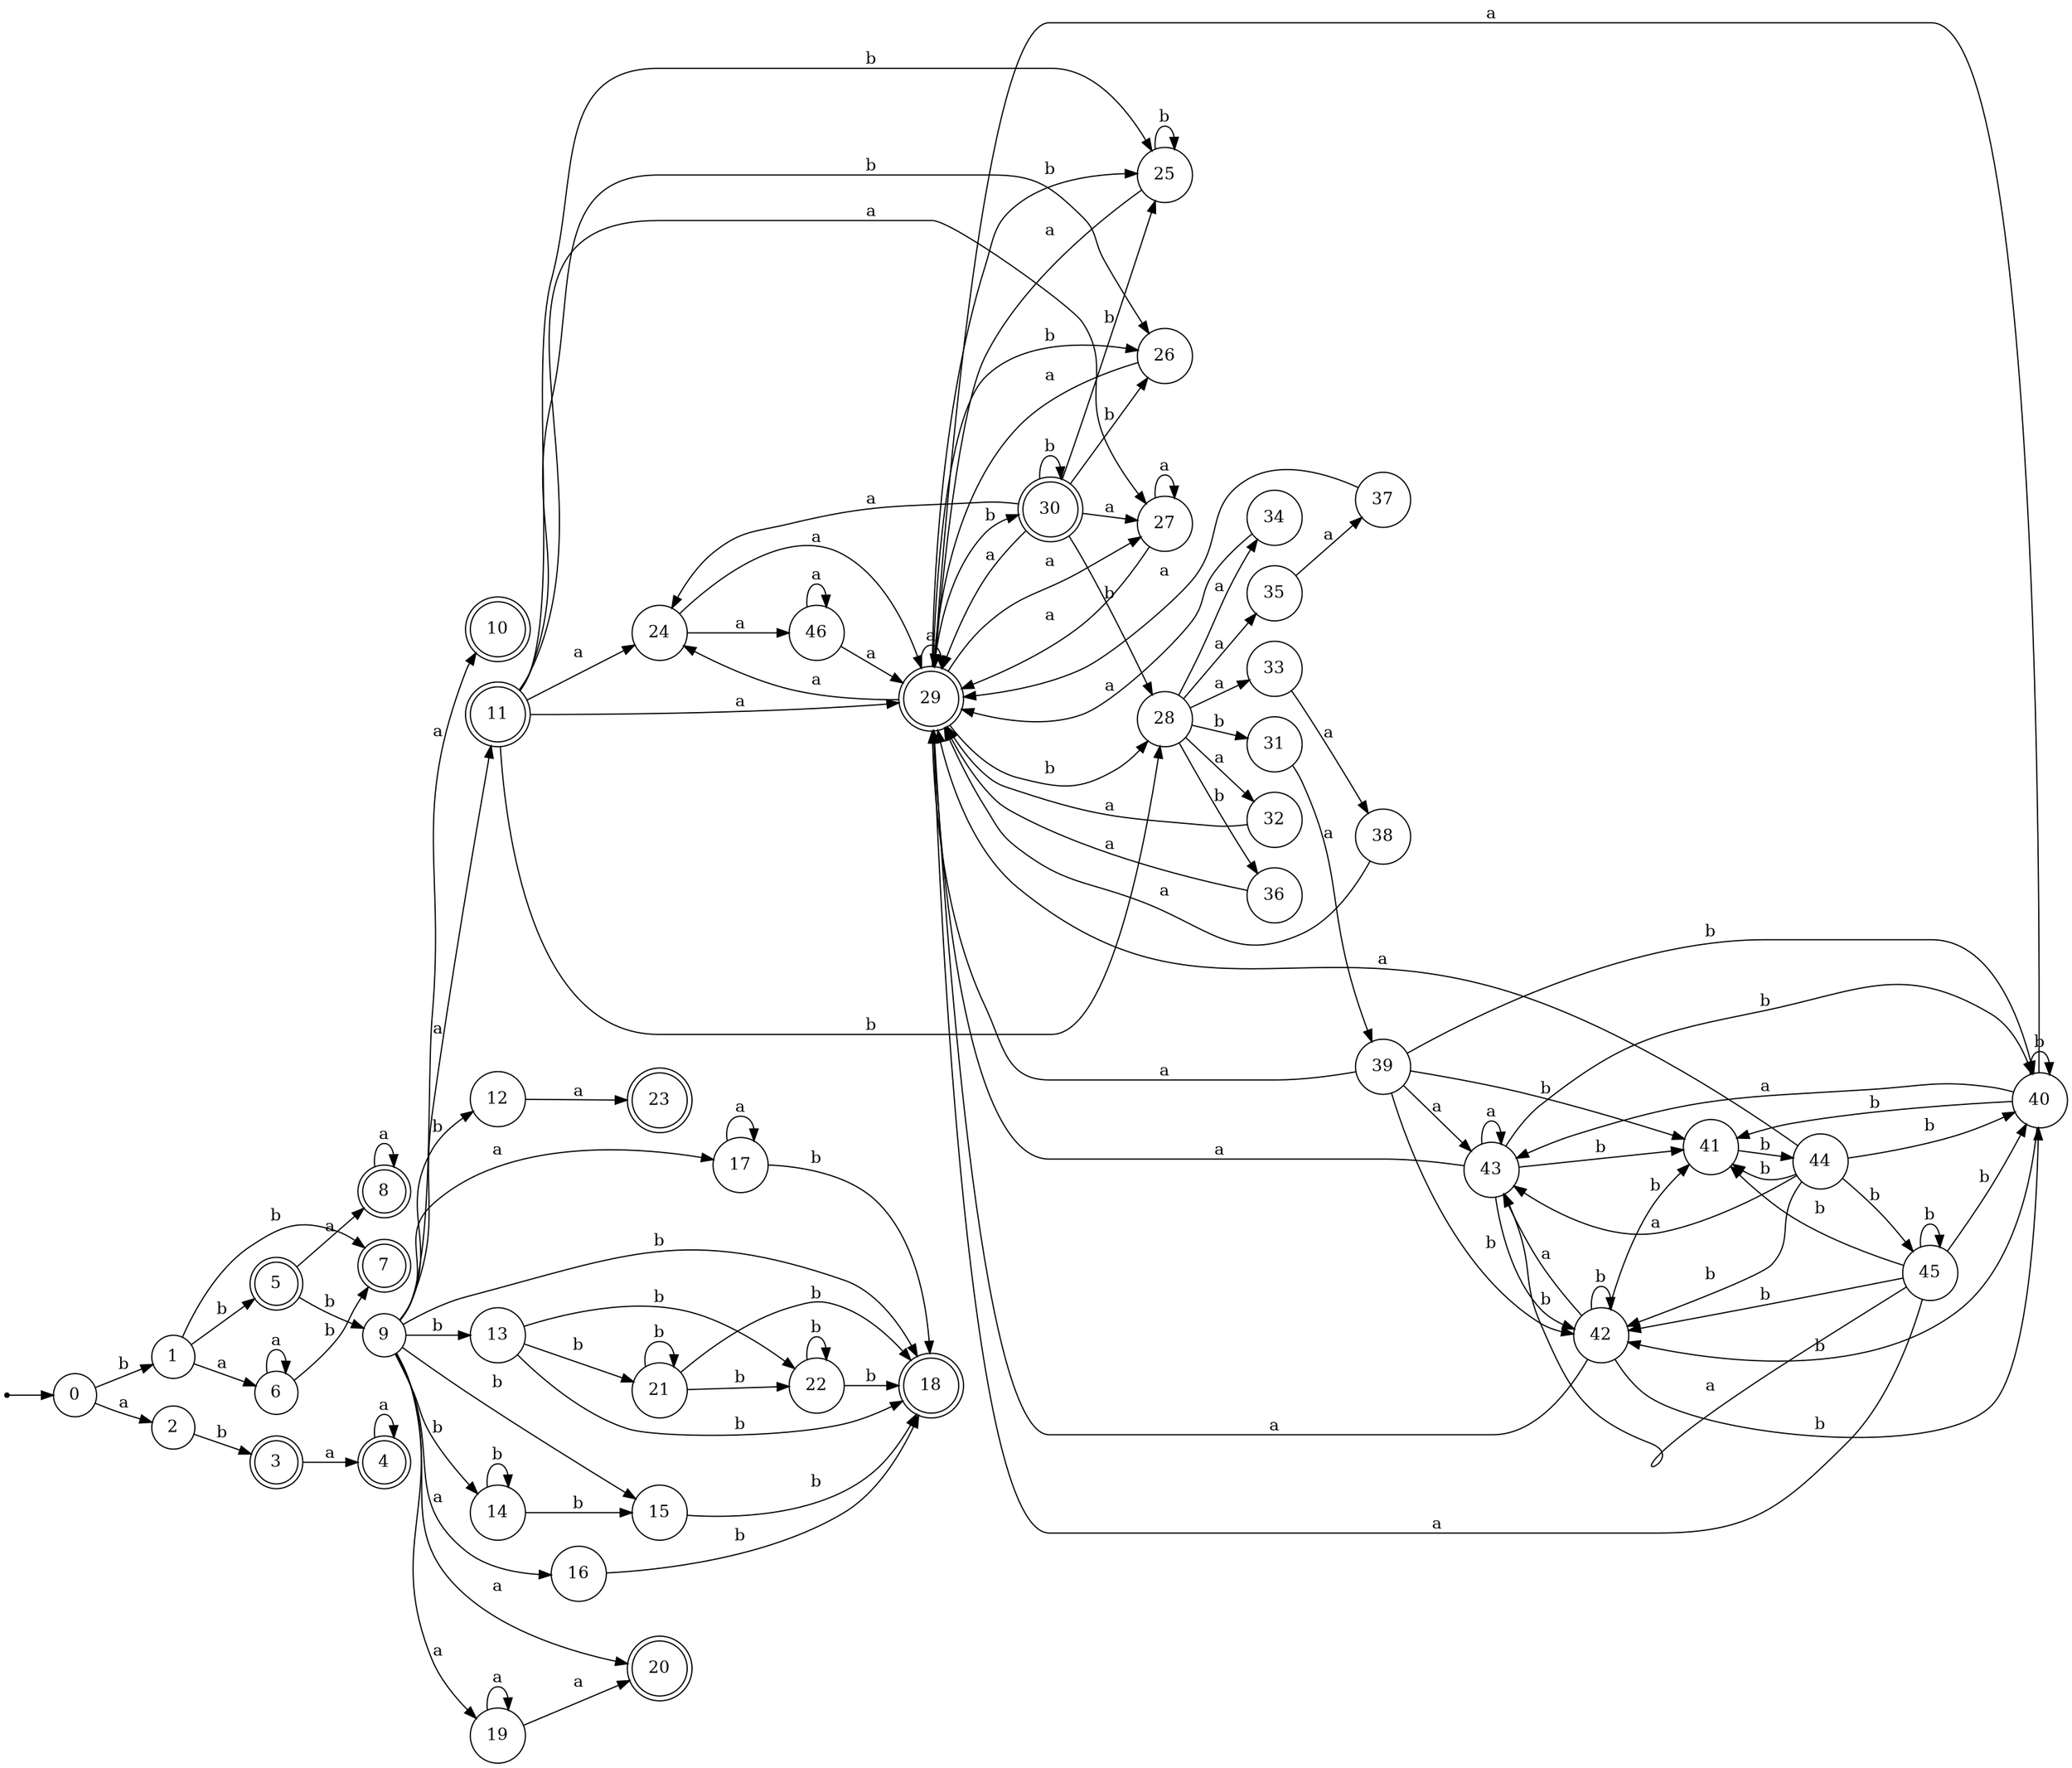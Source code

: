 digraph finite_state_machine {
rankdir=LR;
size="20,20";
node [shape = point]; "dummy0"
node [shape = circle]; "0";
"dummy0" -> "0";
node [shape = circle]; "1";
node [shape = circle]; "2";
node [shape = doublecircle]; "3";node [shape = doublecircle]; "4";node [shape = doublecircle]; "5";node [shape = circle]; "6";
node [shape = doublecircle]; "7";node [shape = doublecircle]; "8";node [shape = circle]; "9";
node [shape = doublecircle]; "10";node [shape = doublecircle]; "11";node [shape = circle]; "12";
node [shape = circle]; "13";
node [shape = circle]; "14";
node [shape = circle]; "15";
node [shape = circle]; "16";
node [shape = circle]; "17";
node [shape = doublecircle]; "18";node [shape = circle]; "19";
node [shape = doublecircle]; "20";node [shape = circle]; "21";
node [shape = circle]; "22";
node [shape = doublecircle]; "23";node [shape = circle]; "24";
node [shape = circle]; "25";
node [shape = circle]; "26";
node [shape = circle]; "27";
node [shape = circle]; "28";
node [shape = doublecircle]; "29";node [shape = doublecircle]; "30";node [shape = circle]; "31";
node [shape = circle]; "32";
node [shape = circle]; "33";
node [shape = circle]; "34";
node [shape = circle]; "35";
node [shape = circle]; "36";
node [shape = circle]; "37";
node [shape = circle]; "38";
node [shape = circle]; "39";
node [shape = circle]; "40";
node [shape = circle]; "41";
node [shape = circle]; "42";
node [shape = circle]; "43";
node [shape = circle]; "44";
node [shape = circle]; "45";
node [shape = circle]; "46";
"0" -> "1" [label = "b"];
 "0" -> "2" [label = "a"];
 "2" -> "3" [label = "b"];
 "3" -> "4" [label = "a"];
 "4" -> "4" [label = "a"];
 "1" -> "5" [label = "b"];
 "1" -> "7" [label = "b"];
 "1" -> "6" [label = "a"];
 "6" -> "6" [label = "a"];
 "6" -> "7" [label = "b"];
 "5" -> "8" [label = "a"];
 "5" -> "9" [label = "b"];
 "9" -> "16" [label = "a"];
 "9" -> "17" [label = "a"];
 "9" -> "19" [label = "a"];
 "9" -> "20" [label = "a"];
 "9" -> "10" [label = "a"];
 "9" -> "11" [label = "a"];
 "9" -> "18" [label = "b"];
 "9" -> "12" [label = "b"];
 "9" -> "13" [label = "b"];
 "9" -> "14" [label = "b"];
 "9" -> "15" [label = "b"];
 "19" -> "19" [label = "a"];
 "19" -> "20" [label = "a"];
 "17" -> "17" [label = "a"];
 "17" -> "18" [label = "b"];
 "16" -> "18" [label = "b"];
 "15" -> "18" [label = "b"];
 "14" -> "14" [label = "b"];
 "14" -> "15" [label = "b"];
 "13" -> "18" [label = "b"];
 "13" -> "21" [label = "b"];
 "13" -> "22" [label = "b"];
 "22" -> "18" [label = "b"];
 "22" -> "22" [label = "b"];
 "21" -> "18" [label = "b"];
 "21" -> "21" [label = "b"];
 "21" -> "22" [label = "b"];
 "12" -> "23" [label = "a"];
 "11" -> "24" [label = "a"];
 "11" -> "27" [label = "a"];
 "11" -> "29" [label = "a"];
 "11" -> "25" [label = "b"];
 "11" -> "26" [label = "b"];
 "11" -> "28" [label = "b"];
 "29" -> "24" [label = "a"];
 "29" -> "27" [label = "a"];
 "29" -> "29" [label = "a"];
 "29" -> "25" [label = "b"];
 "29" -> "26" [label = "b"];
 "29" -> "28" [label = "b"];
 "29" -> "30" [label = "b"];
 "30" -> "25" [label = "b"];
 "30" -> "26" [label = "b"];
 "30" -> "28" [label = "b"];
 "30" -> "30" [label = "b"];
 "30" -> "24" [label = "a"];
 "30" -> "27" [label = "a"];
 "30" -> "29" [label = "a"];
 "28" -> "36" [label = "b"];
 "28" -> "31" [label = "b"];
 "28" -> "32" [label = "a"];
 "28" -> "33" [label = "a"];
 "28" -> "34" [label = "a"];
 "28" -> "35" [label = "a"];
 "36" -> "29" [label = "a"];
 "35" -> "37" [label = "a"];
 "37" -> "29" [label = "a"];
 "34" -> "29" [label = "a"];
 "33" -> "38" [label = "a"];
 "38" -> "29" [label = "a"];
 "32" -> "29" [label = "a"];
 "31" -> "39" [label = "a"];
 "39" -> "40" [label = "b"];
 "39" -> "41" [label = "b"];
 "39" -> "42" [label = "b"];
 "39" -> "43" [label = "a"];
 "39" -> "29" [label = "a"];
 "43" -> "43" [label = "a"];
 "43" -> "29" [label = "a"];
 "43" -> "40" [label = "b"];
 "43" -> "41" [label = "b"];
 "43" -> "42" [label = "b"];
 "42" -> "40" [label = "b"];
 "42" -> "41" [label = "b"];
 "42" -> "42" [label = "b"];
 "42" -> "43" [label = "a"];
 "42" -> "29" [label = "a"];
 "41" -> "44" [label = "b"];
 "44" -> "40" [label = "b"];
 "44" -> "41" [label = "b"];
 "44" -> "42" [label = "b"];
 "44" -> "45" [label = "b"];
 "44" -> "43" [label = "a"];
 "44" -> "29" [label = "a"];
 "45" -> "40" [label = "b"];
 "45" -> "41" [label = "b"];
 "45" -> "42" [label = "b"];
 "45" -> "45" [label = "b"];
 "45" -> "43" [label = "a"];
 "45" -> "29" [label = "a"];
 "40" -> "40" [label = "b"];
 "40" -> "41" [label = "b"];
 "40" -> "42" [label = "b"];
 "40" -> "43" [label = "a"];
 "40" -> "29" [label = "a"];
 "27" -> "27" [label = "a"];
 "27" -> "29" [label = "a"];
 "26" -> "29" [label = "a"];
 "25" -> "25" [label = "b"];
 "25" -> "29" [label = "a"];
 "24" -> "29" [label = "a"];
 "24" -> "46" [label = "a"];
 "46" -> "29" [label = "a"];
 "46" -> "46" [label = "a"];
 "8" -> "8" [label = "a"];
 }
